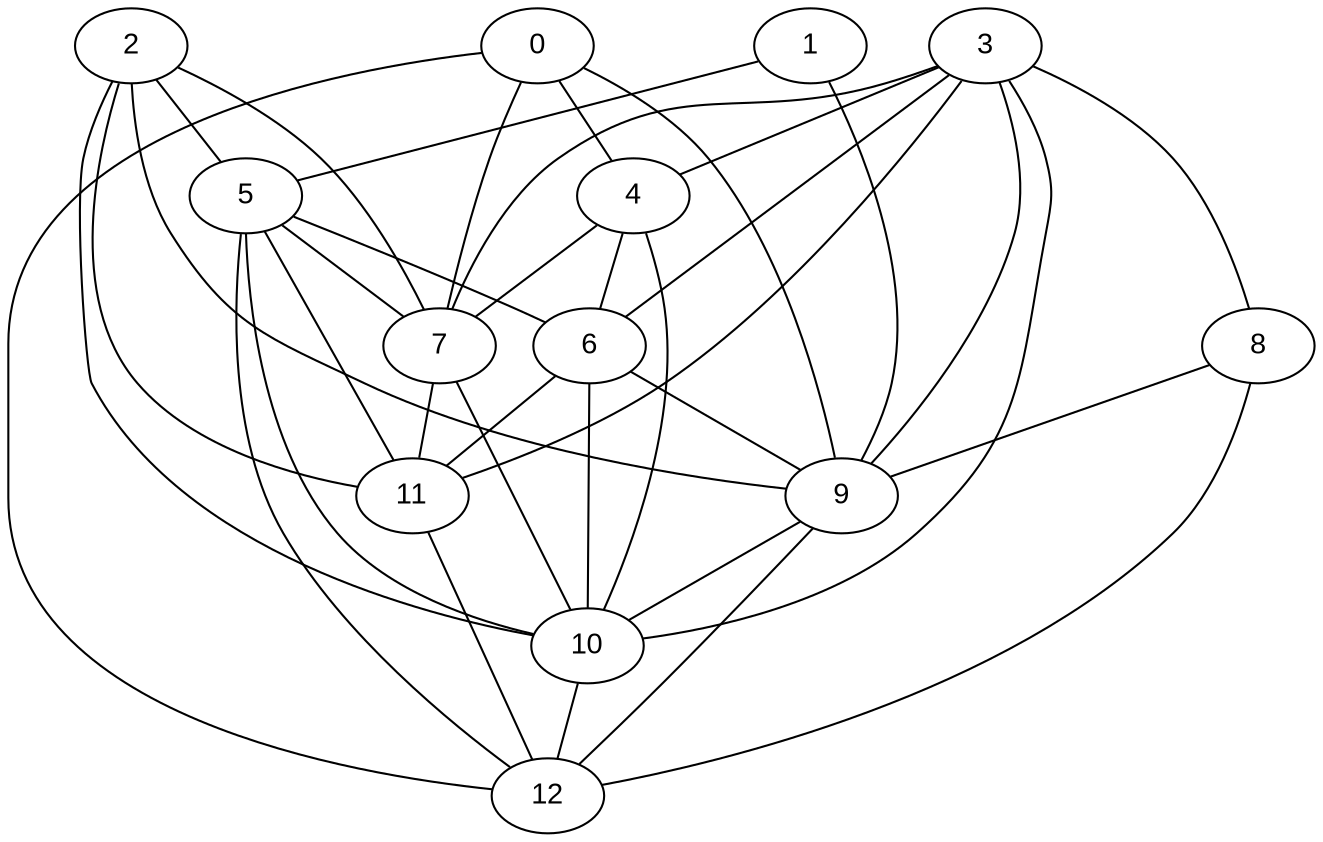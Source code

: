 graph InitialGraph {
  node [style=filled, fillcolor=white, fontname="Arial"];
  0;
  1;
  2;
  3;
  4;
  5;
  6;
  7;
  8;
  9;
  10;
  11;
  12;
  0 -- 4;
  0 -- 7;
  0 -- 9;
  0 -- 12;
  1 -- 5;
  1 -- 9;
  2 -- 5;
  2 -- 7;
  2 -- 9;
  2 -- 10;
  2 -- 11;
  3 -- 4;
  3 -- 6;
  3 -- 7;
  3 -- 8;
  3 -- 9;
  3 -- 10;
  3 -- 11;
  4 -- 6;
  4 -- 7;
  4 -- 10;
  5 -- 6;
  5 -- 7;
  5 -- 10;
  5 -- 11;
  5 -- 12;
  6 -- 9;
  6 -- 10;
  6 -- 11;
  7 -- 10;
  7 -- 11;
  8 -- 9;
  8 -- 12;
  9 -- 10;
  9 -- 12;
  10 -- 12;
  11 -- 12;
}
